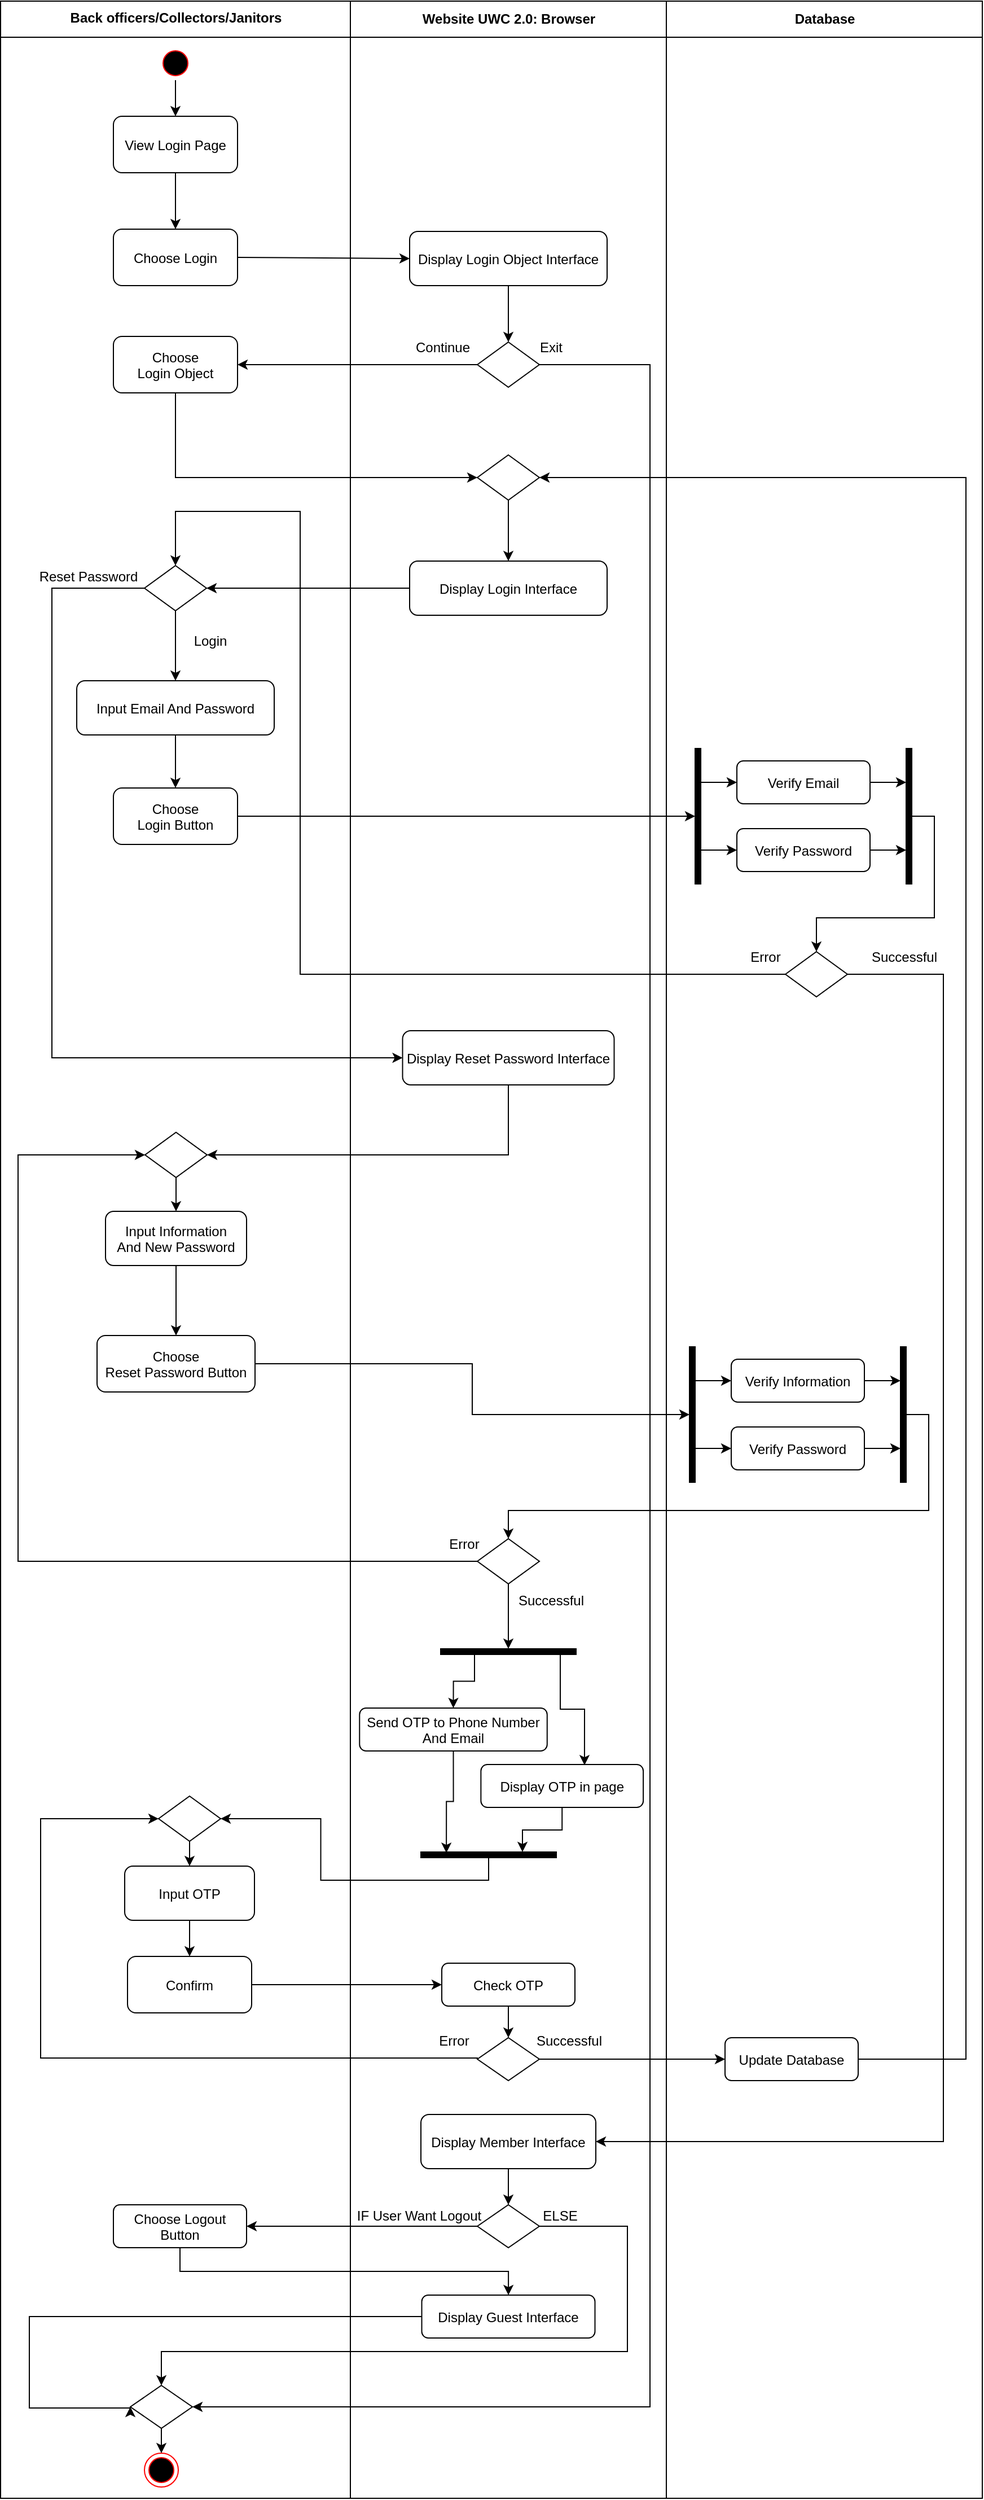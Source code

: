 <mxfile version="20.3.0" type="device"><diagram id="OwWjQ8NdYwQzY_r15ceM" name="Page-1"><mxGraphModel dx="1021" dy="640" grid="1" gridSize="10" guides="1" tooltips="1" connect="1" arrows="1" fold="1" page="1" pageScale="1" pageWidth="1100" pageHeight="850" math="0" shadow="0"><root><mxCell id="Da3J-CUctV1kxa1rMzOc-0"/><mxCell id="Da3J-CUctV1kxa1rMzOc-1" parent="Da3J-CUctV1kxa1rMzOc-0"/><mxCell id="vp-EEvmNIs-wafWbe9ku-0" value="Back officers/Collectors/Janitors&#10;" style="swimlane;whiteSpace=wrap;align=center;startSize=32;labelPosition=center;verticalLabelPosition=middle;verticalAlign=middle;spacingTop=11;" parent="Da3J-CUctV1kxa1rMzOc-1" vertex="1"><mxGeometry x="134.5" y="128" width="310" height="2212" as="geometry"><mxRectangle x="134.5" y="128" width="110" height="23" as="alternateBounds"/></mxGeometry></mxCell><mxCell id="vp-EEvmNIs-wafWbe9ku-1" style="edgeStyle=orthogonalEdgeStyle;rounded=0;orthogonalLoop=1;jettySize=auto;html=1;exitX=0.5;exitY=1;exitDx=0;exitDy=0;entryX=0.5;entryY=0;entryDx=0;entryDy=0;" parent="vp-EEvmNIs-wafWbe9ku-0" source="vp-EEvmNIs-wafWbe9ku-2" target="nPgnGBmAD1PcrcPe1lK6-0" edge="1"><mxGeometry relative="1" as="geometry"><mxPoint x="155" y="110" as="targetPoint"/></mxGeometry></mxCell><mxCell id="vp-EEvmNIs-wafWbe9ku-2" value="" style="ellipse;shape=startState;fillColor=#000000;strokeColor=#ff0000;" parent="vp-EEvmNIs-wafWbe9ku-0" vertex="1"><mxGeometry x="140" y="40" width="30" height="30" as="geometry"/></mxCell><mxCell id="Fx2nKkQ1YGqPQZeudNlw-0" value="Choose&#10;Login Object" style="rounded=1;" parent="vp-EEvmNIs-wafWbe9ku-0" vertex="1"><mxGeometry x="100" y="297" width="110" height="50" as="geometry"/></mxCell><mxCell id="ne0-P8Qv0aKA8rq9LikF-1" value="Choose Login" style="fontStyle=0;rounded=1;strokeColor=#000000;fillColor=#FFFFFF;" parent="vp-EEvmNIs-wafWbe9ku-0" vertex="1"><mxGeometry x="100" y="202" width="110" height="50" as="geometry"/></mxCell><mxCell id="nPgnGBmAD1PcrcPe1lK6-0" value="View Login Page" style="fontStyle=0;rounded=1;" parent="vp-EEvmNIs-wafWbe9ku-0" vertex="1"><mxGeometry x="100" y="102" width="110" height="50" as="geometry"/></mxCell><mxCell id="ne0-P8Qv0aKA8rq9LikF-0" style="edgeStyle=orthogonalEdgeStyle;rounded=0;orthogonalLoop=1;jettySize=auto;html=1;exitX=0.5;exitY=1;exitDx=0;exitDy=0;" parent="vp-EEvmNIs-wafWbe9ku-0" source="nPgnGBmAD1PcrcPe1lK6-0" target="ne0-P8Qv0aKA8rq9LikF-1" edge="1"><mxGeometry relative="1" as="geometry"><mxPoint x="175.5" y="202" as="sourcePoint"/></mxGeometry></mxCell><mxCell id="564dAGp6MEbCl9PZT-Ir-1" value="" style="rhombus;" parent="vp-EEvmNIs-wafWbe9ku-0" vertex="1"><mxGeometry x="127.5" y="500" width="55" height="40" as="geometry"/></mxCell><mxCell id="fVYy2_5xGz0C82NaTqit-6" style="edgeStyle=orthogonalEdgeStyle;rounded=0;orthogonalLoop=1;jettySize=auto;html=1;exitX=0.5;exitY=1;exitDx=0;exitDy=0;entryX=0.5;entryY=0;entryDx=0;entryDy=0;startArrow=none;startFill=0;endArrow=classic;endFill=1;" edge="1" parent="vp-EEvmNIs-wafWbe9ku-0" source="Gi4mvL_4VPgJGFDwrd4Q-1" target="Gi4mvL_4VPgJGFDwrd4Q-3"><mxGeometry relative="1" as="geometry"/></mxCell><mxCell id="Gi4mvL_4VPgJGFDwrd4Q-1" value="Input Information &#10;And New Password" style="rounded=1;" parent="vp-EEvmNIs-wafWbe9ku-0" vertex="1"><mxGeometry x="93" y="1072" width="125" height="48" as="geometry"/></mxCell><mxCell id="Gi4mvL_4VPgJGFDwrd4Q-3" value="Choose&#10;Reset Password Button" style="rounded=1;" parent="vp-EEvmNIs-wafWbe9ku-0" vertex="1"><mxGeometry x="85.5" y="1182" width="140" height="50" as="geometry"/></mxCell><mxCell id="R-lXwkDKsb06TFaC_qK_-0" value="" style="rhombus;" parent="vp-EEvmNIs-wafWbe9ku-0" vertex="1"><mxGeometry x="128" y="1002" width="55" height="40" as="geometry"/></mxCell><mxCell id="RW4RildWaTUDAPSItA5O-2" value="" style="endArrow=classic;html=1;exitX=0.5;exitY=1;exitDx=0;exitDy=0;entryX=0.5;entryY=0;entryDx=0;entryDy=0;" parent="vp-EEvmNIs-wafWbe9ku-0" source="R-lXwkDKsb06TFaC_qK_-0" target="Gi4mvL_4VPgJGFDwrd4Q-1" edge="1"><mxGeometry width="50" height="50" relative="1" as="geometry"><mxPoint x="475.5" y="1512" as="sourcePoint"/><mxPoint x="525.5" y="1462" as="targetPoint"/></mxGeometry></mxCell><mxCell id="-E6foOYlB529GhJj1IkS-2" value="Input OTP" style="rounded=1;" parent="vp-EEvmNIs-wafWbe9ku-0" vertex="1"><mxGeometry x="110" y="1652" width="115" height="48" as="geometry"/></mxCell><mxCell id="-E6foOYlB529GhJj1IkS-3" value="" style="rhombus;" parent="vp-EEvmNIs-wafWbe9ku-0" vertex="1"><mxGeometry x="140" y="1590" width="55" height="40" as="geometry"/></mxCell><mxCell id="-E6foOYlB529GhJj1IkS-7" value="" style="endArrow=classic;html=1;exitX=0.5;exitY=1;exitDx=0;exitDy=0;entryX=0.5;entryY=0;entryDx=0;entryDy=0;" parent="vp-EEvmNIs-wafWbe9ku-0" source="-E6foOYlB529GhJj1IkS-3" target="-E6foOYlB529GhJj1IkS-2" edge="1"><mxGeometry width="50" height="50" relative="1" as="geometry"><mxPoint x="475.5" y="1772" as="sourcePoint"/><mxPoint x="525.5" y="1722" as="targetPoint"/></mxGeometry></mxCell><mxCell id="-E6foOYlB529GhJj1IkS-10" value="Confirm" style="rounded=1;" parent="vp-EEvmNIs-wafWbe9ku-0" vertex="1"><mxGeometry x="112.5" y="1732" width="110" height="50" as="geometry"/></mxCell><mxCell id="2u8puJJyryAFoKldKGly-0" value="" style="endArrow=classic;html=1;exitX=0.5;exitY=1;exitDx=0;exitDy=0;entryX=0.5;entryY=0;entryDx=0;entryDy=0;" parent="vp-EEvmNIs-wafWbe9ku-0" source="-E6foOYlB529GhJj1IkS-2" target="-E6foOYlB529GhJj1IkS-10" edge="1"><mxGeometry width="50" height="50" relative="1" as="geometry"><mxPoint x="475.5" y="1902" as="sourcePoint"/><mxPoint x="525.5" y="1852" as="targetPoint"/></mxGeometry></mxCell><mxCell id="1_UeBpcQkM9a0ghvvvfI-1" value="Input Email And Password" style="rounded=1;" parent="vp-EEvmNIs-wafWbe9ku-0" vertex="1"><mxGeometry x="67.5" y="602" width="175" height="48" as="geometry"/></mxCell><mxCell id="1_UeBpcQkM9a0ghvvvfI-4" value="" style="endArrow=classic;html=1;exitX=0.5;exitY=1;exitDx=0;exitDy=0;entryX=0.5;entryY=0;entryDx=0;entryDy=0;" parent="vp-EEvmNIs-wafWbe9ku-0" source="564dAGp6MEbCl9PZT-Ir-1" target="1_UeBpcQkM9a0ghvvvfI-1" edge="1"><mxGeometry width="50" height="50" relative="1" as="geometry"><mxPoint x="475.5" y="842" as="sourcePoint"/><mxPoint x="525.5" y="792" as="targetPoint"/></mxGeometry></mxCell><mxCell id="SJ1PACEL1AxBFSq82JvL-3" value="Reset Password" style="text;html=1;align=center;verticalAlign=middle;resizable=0;points=[];autosize=1;strokeColor=none;fillColor=none;" parent="vp-EEvmNIs-wafWbe9ku-0" vertex="1"><mxGeometry x="27.5" y="500" width="100" height="20" as="geometry"/></mxCell><mxCell id="564dAGp6MEbCl9PZT-Ir-3" value="Login" style="text;html=1;align=center;verticalAlign=middle;resizable=0;points=[];autosize=1;strokeColor=none;fillColor=none;" parent="vp-EEvmNIs-wafWbe9ku-0" vertex="1"><mxGeometry x="160" y="552" width="50" height="30" as="geometry"/></mxCell><mxCell id="ZHxIK9nx_fNbKAKLcFOP-3" value="Choose&#10;Login Button" style="rounded=1;" parent="vp-EEvmNIs-wafWbe9ku-0" vertex="1"><mxGeometry x="100" y="697" width="110" height="50" as="geometry"/></mxCell><mxCell id="1_UeBpcQkM9a0ghvvvfI-6" value="" style="endArrow=classic;html=1;exitX=0.5;exitY=1;exitDx=0;exitDy=0;entryX=0.5;entryY=0;entryDx=0;entryDy=0;" parent="vp-EEvmNIs-wafWbe9ku-0" source="1_UeBpcQkM9a0ghvvvfI-1" target="ZHxIK9nx_fNbKAKLcFOP-3" edge="1"><mxGeometry width="50" height="50" relative="1" as="geometry"><mxPoint x="155" y="772" as="sourcePoint"/><mxPoint x="525.5" y="692" as="targetPoint"/></mxGeometry></mxCell><mxCell id="OpTwiP3s78hB-usCLqjT-0" value="" style="ellipse;shape=endState;fillColor=#000000;strokeColor=#ff0000" parent="vp-EEvmNIs-wafWbe9ku-0" vertex="1"><mxGeometry x="127.5" y="2172" width="30" height="30" as="geometry"/></mxCell><mxCell id="fVYy2_5xGz0C82NaTqit-29" value="Choose Logout&#10;Button" style="rounded=1;" vertex="1" parent="vp-EEvmNIs-wafWbe9ku-0"><mxGeometry x="100" y="1952" width="118" height="38" as="geometry"/></mxCell><mxCell id="fVYy2_5xGz0C82NaTqit-36" style="edgeStyle=orthogonalEdgeStyle;rounded=0;orthogonalLoop=1;jettySize=auto;html=1;exitX=0.5;exitY=1;exitDx=0;exitDy=0;entryX=0.5;entryY=0;entryDx=0;entryDy=0;startArrow=none;startFill=0;endArrow=classic;endFill=1;" edge="1" parent="vp-EEvmNIs-wafWbe9ku-0" source="fVYy2_5xGz0C82NaTqit-33" target="OpTwiP3s78hB-usCLqjT-0"><mxGeometry relative="1" as="geometry"/></mxCell><mxCell id="fVYy2_5xGz0C82NaTqit-33" value="" style="rhombus;" vertex="1" parent="vp-EEvmNIs-wafWbe9ku-0"><mxGeometry x="115" y="2112" width="55" height="38" as="geometry"/></mxCell><mxCell id="-EIgL-65Y2NQUt_jSOh_-0" value="Website UWC 2.0: Browser" style="swimlane;whiteSpace=wrap;startSize=32;" parent="Da3J-CUctV1kxa1rMzOc-1" vertex="1"><mxGeometry x="444.5" y="128" width="280" height="2212" as="geometry"><mxRectangle x="724.5" y="128" width="90" height="30" as="alternateBounds"/></mxGeometry></mxCell><mxCell id="Ds4ck3Pxje6jmYlYio9i-0" value="Display Login Object Interface" style="rounded=1;" parent="-EIgL-65Y2NQUt_jSOh_-0" vertex="1"><mxGeometry x="52.5" y="204" width="175" height="48" as="geometry"/></mxCell><mxCell id="YYk4FUB15qP-LEDzJMlm-0" value="" style="rhombus;" parent="-EIgL-65Y2NQUt_jSOh_-0" vertex="1"><mxGeometry x="112.5" y="302" width="55" height="40" as="geometry"/></mxCell><mxCell id="YYk4FUB15qP-LEDzJMlm-1" value="" style="endArrow=classic;html=1;exitX=0.5;exitY=1;exitDx=0;exitDy=0;entryX=0.5;entryY=0;entryDx=0;entryDy=0;" parent="-EIgL-65Y2NQUt_jSOh_-0" source="Ds4ck3Pxje6jmYlYio9i-0" target="YYk4FUB15qP-LEDzJMlm-0" edge="1"><mxGeometry width="50" height="50" relative="1" as="geometry"><mxPoint x="165.5" y="501" as="sourcePoint"/><mxPoint x="215.5" y="451" as="targetPoint"/></mxGeometry></mxCell><mxCell id="ENSTgbShuKKEcM7c3gNL-0" value="Continue" style="text;html=1;align=center;verticalAlign=middle;resizable=0;points=[];autosize=1;strokeColor=none;fillColor=none;" parent="-EIgL-65Y2NQUt_jSOh_-0" vertex="1"><mxGeometry x="46.25" y="292" width="70" height="30" as="geometry"/></mxCell><mxCell id="13vlN9_GxhsS2gGCQnD5-0" value="Exit" style="text;html=1;align=center;verticalAlign=middle;resizable=0;points=[];autosize=1;strokeColor=none;fillColor=none;" parent="-EIgL-65Y2NQUt_jSOh_-0" vertex="1"><mxGeometry x="157.5" y="292" width="40" height="30" as="geometry"/></mxCell><mxCell id="yzI49bGd0LeSTEMLA3Yx-0" value="Display Login Interface" style="rounded=1;" parent="-EIgL-65Y2NQUt_jSOh_-0" vertex="1"><mxGeometry x="52.5" y="496" width="175" height="48" as="geometry"/></mxCell><mxCell id="fVYy2_5xGz0C82NaTqit-26" style="edgeStyle=orthogonalEdgeStyle;rounded=0;orthogonalLoop=1;jettySize=auto;html=1;exitX=0.5;exitY=1;exitDx=0;exitDy=0;entryX=0.5;entryY=0;entryDx=0;entryDy=0;startArrow=none;startFill=0;endArrow=classic;endFill=1;" edge="1" parent="-EIgL-65Y2NQUt_jSOh_-0" source="SJ1PACEL1AxBFSq82JvL-1" target="fVYy2_5xGz0C82NaTqit-25"><mxGeometry relative="1" as="geometry"/></mxCell><mxCell id="SJ1PACEL1AxBFSq82JvL-1" value="Display Member Interface" style="fontStyle=0;rounded=1;" parent="-EIgL-65Y2NQUt_jSOh_-0" vertex="1"><mxGeometry x="62.5" y="1872" width="155" height="48" as="geometry"/></mxCell><mxCell id="Gi4mvL_4VPgJGFDwrd4Q-0" value="Display Reset Password Interface" style="rounded=1;" parent="-EIgL-65Y2NQUt_jSOh_-0" vertex="1"><mxGeometry x="46.25" y="912" width="187.5" height="48" as="geometry"/></mxCell><mxCell id="9IIXZLsQGRabwD0eMXAu-0" value="" style="rhombus;" parent="-EIgL-65Y2NQUt_jSOh_-0" vertex="1"><mxGeometry x="112.5" y="1362" width="55" height="40" as="geometry"/></mxCell><mxCell id="R-lXwkDKsb06TFaC_qK_-1" value="Error" style="text;html=1;align=center;verticalAlign=middle;resizable=0;points=[];autosize=1;strokeColor=none;fillColor=none;" parent="-EIgL-65Y2NQUt_jSOh_-0" vertex="1"><mxGeometry x="75" y="1352" width="50" height="30" as="geometry"/></mxCell><mxCell id="RW4RildWaTUDAPSItA5O-1" value="Successful" style="text;html=1;align=center;verticalAlign=middle;resizable=0;points=[];autosize=1;strokeColor=none;fillColor=none;" parent="-EIgL-65Y2NQUt_jSOh_-0" vertex="1"><mxGeometry x="137.5" y="1402" width="80" height="30" as="geometry"/></mxCell><mxCell id="O6GeX1PMJ61_DUQ67R_C-0" value="" style="rhombus;" parent="-EIgL-65Y2NQUt_jSOh_-0" vertex="1"><mxGeometry x="112.5" y="402" width="55" height="40" as="geometry"/></mxCell><mxCell id="2HAmQfewuQ7OufTr8Axb-1" value="" style="endArrow=classic;html=1;exitX=0.5;exitY=1;exitDx=0;exitDy=0;entryX=0.5;entryY=0;entryDx=0;entryDy=0;" parent="-EIgL-65Y2NQUt_jSOh_-0" source="O6GeX1PMJ61_DUQ67R_C-0" target="yzI49bGd0LeSTEMLA3Yx-0" edge="1"><mxGeometry width="50" height="50" relative="1" as="geometry"><mxPoint x="165.5" y="672" as="sourcePoint"/><mxPoint x="215.5" y="622" as="targetPoint"/></mxGeometry></mxCell><mxCell id="fVYy2_5xGz0C82NaTqit-77" style="edgeStyle=orthogonalEdgeStyle;rounded=0;orthogonalLoop=1;jettySize=auto;html=1;exitX=0.5;exitY=1;exitDx=0;exitDy=0;entryX=0.853;entryY=0.188;entryDx=0;entryDy=0;entryPerimeter=0;startArrow=none;startFill=0;endArrow=classic;endFill=1;" edge="1" parent="-EIgL-65Y2NQUt_jSOh_-0" source="OGUfzBaLojynL2Yba1uC-0" target="fVYy2_5xGz0C82NaTqit-72"><mxGeometry relative="1" as="geometry"/></mxCell><mxCell id="OGUfzBaLojynL2Yba1uC-0" value="Send OTP to Phone Number &#10;And Email" style="rounded=1;" parent="-EIgL-65Y2NQUt_jSOh_-0" vertex="1"><mxGeometry x="8.13" y="1512" width="166.25" height="38" as="geometry"/></mxCell><mxCell id="fVYy2_5xGz0C82NaTqit-75" style="edgeStyle=orthogonalEdgeStyle;rounded=0;orthogonalLoop=1;jettySize=auto;html=1;exitX=0.5;exitY=1;exitDx=0;exitDy=0;entryX=1;entryY=0.75;entryDx=0;entryDy=0;startArrow=none;startFill=0;endArrow=classic;endFill=1;" edge="1" parent="-EIgL-65Y2NQUt_jSOh_-0" source="OGUfzBaLojynL2Yba1uC-1" target="fVYy2_5xGz0C82NaTqit-72"><mxGeometry relative="1" as="geometry"/></mxCell><mxCell id="OGUfzBaLojynL2Yba1uC-1" value="Display OTP in page" style="rounded=1;" parent="-EIgL-65Y2NQUt_jSOh_-0" vertex="1"><mxGeometry x="115.68" y="1562" width="143.87" height="38" as="geometry"/></mxCell><mxCell id="2u8puJJyryAFoKldKGly-1" value="Check OTP" style="rounded=1;" parent="-EIgL-65Y2NQUt_jSOh_-0" vertex="1"><mxGeometry x="81" y="1738" width="118" height="38" as="geometry"/></mxCell><mxCell id="2u8puJJyryAFoKldKGly-3" value="" style="rhombus;" parent="-EIgL-65Y2NQUt_jSOh_-0" vertex="1"><mxGeometry x="112.5" y="1804" width="55" height="38" as="geometry"/></mxCell><mxCell id="2u8puJJyryAFoKldKGly-4" value="" style="endArrow=classic;html=1;exitX=0.5;exitY=1;exitDx=0;exitDy=0;entryX=0.5;entryY=0;entryDx=0;entryDy=0;" parent="-EIgL-65Y2NQUt_jSOh_-0" source="2u8puJJyryAFoKldKGly-1" target="2u8puJJyryAFoKldKGly-3" edge="1"><mxGeometry width="50" height="50" relative="1" as="geometry"><mxPoint x="165.5" y="2102" as="sourcePoint"/><mxPoint x="215.5" y="2052" as="targetPoint"/></mxGeometry></mxCell><mxCell id="2u8puJJyryAFoKldKGly-6" value="Error" style="text;html=1;align=center;verticalAlign=middle;resizable=0;points=[];autosize=1;strokeColor=none;fillColor=none;" parent="-EIgL-65Y2NQUt_jSOh_-0" vertex="1"><mxGeometry x="66.25" y="1792" width="50" height="30" as="geometry"/></mxCell><mxCell id="2u8puJJyryAFoKldKGly-8" value="Successful" style="text;html=1;align=center;verticalAlign=middle;resizable=0;points=[];autosize=1;strokeColor=none;fillColor=none;" parent="-EIgL-65Y2NQUt_jSOh_-0" vertex="1"><mxGeometry x="153.75" y="1792" width="80" height="30" as="geometry"/></mxCell><mxCell id="fVYy2_5xGz0C82NaTqit-73" style="edgeStyle=orthogonalEdgeStyle;rounded=0;orthogonalLoop=1;jettySize=auto;html=1;exitX=0;exitY=0.25;exitDx=0;exitDy=0;entryX=0.5;entryY=0;entryDx=0;entryDy=0;startArrow=none;startFill=0;endArrow=classic;endFill=1;" edge="1" parent="-EIgL-65Y2NQUt_jSOh_-0" source="OGUfzBaLojynL2Yba1uC-2" target="OGUfzBaLojynL2Yba1uC-0"><mxGeometry relative="1" as="geometry"/></mxCell><mxCell id="fVYy2_5xGz0C82NaTqit-74" style="edgeStyle=orthogonalEdgeStyle;rounded=0;orthogonalLoop=1;jettySize=auto;html=1;exitX=0;exitY=0.75;exitDx=0;exitDy=0;entryX=0.638;entryY=0.015;entryDx=0;entryDy=0;entryPerimeter=0;startArrow=none;startFill=0;endArrow=classic;endFill=1;" edge="1" parent="-EIgL-65Y2NQUt_jSOh_-0" source="OGUfzBaLojynL2Yba1uC-2" target="OGUfzBaLojynL2Yba1uC-1"><mxGeometry relative="1" as="geometry"><Array as="points"><mxPoint x="186" y="1464"/><mxPoint x="186" y="1513"/><mxPoint x="208" y="1513"/></Array></mxGeometry></mxCell><mxCell id="OGUfzBaLojynL2Yba1uC-2" value="" style="whiteSpace=wrap;strokeColor=#000000;fillColor=#000000;rotation=-90;" parent="-EIgL-65Y2NQUt_jSOh_-0" vertex="1"><mxGeometry x="137.5" y="1402" width="5" height="120" as="geometry"/></mxCell><mxCell id="RW4RildWaTUDAPSItA5O-0" value="" style="endArrow=classic;html=1;exitX=0.5;exitY=1;exitDx=0;exitDy=0;entryX=1;entryY=0.5;entryDx=0;entryDy=0;" parent="-EIgL-65Y2NQUt_jSOh_-0" source="9IIXZLsQGRabwD0eMXAu-0" target="OGUfzBaLojynL2Yba1uC-2" edge="1"><mxGeometry width="50" height="50" relative="1" as="geometry"><mxPoint x="165.5" y="1512" as="sourcePoint"/><mxPoint x="215.5" y="1462" as="targetPoint"/></mxGeometry></mxCell><mxCell id="fVYy2_5xGz0C82NaTqit-25" value="" style="rhombus;" vertex="1" parent="-EIgL-65Y2NQUt_jSOh_-0"><mxGeometry x="112.5" y="1952" width="55" height="38" as="geometry"/></mxCell><mxCell id="fVYy2_5xGz0C82NaTqit-30" value="Display Guest Interface" style="rounded=1;" vertex="1" parent="-EIgL-65Y2NQUt_jSOh_-0"><mxGeometry x="63.25" y="2032" width="153.5" height="38" as="geometry"/></mxCell><mxCell id="fVYy2_5xGz0C82NaTqit-32" value="IF User Want Logout" style="text;html=1;align=center;verticalAlign=middle;resizable=0;points=[];autosize=1;strokeColor=none;fillColor=none;" vertex="1" parent="-EIgL-65Y2NQUt_jSOh_-0"><mxGeometry x="-5" y="1947" width="130" height="30" as="geometry"/></mxCell><mxCell id="fVYy2_5xGz0C82NaTqit-72" value="" style="whiteSpace=wrap;strokeColor=#000000;fillColor=#000000;rotation=-90;" vertex="1" parent="-EIgL-65Y2NQUt_jSOh_-0"><mxGeometry x="120.0" y="1582" width="5" height="120" as="geometry"/></mxCell><mxCell id="AtRC0_RXRdv_1toI5Y9E-0" value="Database" style="swimlane;whiteSpace=wrap;startSize=32;" parent="Da3J-CUctV1kxa1rMzOc-1" vertex="1"><mxGeometry x="724.5" y="128" width="280" height="2212" as="geometry"><mxRectangle x="724.5" y="128" width="90" height="30" as="alternateBounds"/></mxGeometry></mxCell><mxCell id="KicMxk8w_fUXo-k9Y9On-0" value="Update Database" style="rounded=1;" parent="AtRC0_RXRdv_1toI5Y9E-0" vertex="1"><mxGeometry x="52" y="1804" width="118" height="38" as="geometry"/></mxCell><mxCell id="ZHxIK9nx_fNbKAKLcFOP-8" value="Verify Password" style="rounded=1;" parent="AtRC0_RXRdv_1toI5Y9E-0" vertex="1"><mxGeometry x="62.5" y="733" width="118" height="38" as="geometry"/></mxCell><mxCell id="ZHxIK9nx_fNbKAKLcFOP-9" value="Verify Email" style="rounded=1;" parent="AtRC0_RXRdv_1toI5Y9E-0" vertex="1"><mxGeometry x="62.5" y="673" width="118" height="38" as="geometry"/></mxCell><mxCell id="ZHxIK9nx_fNbKAKLcFOP-10" value="" style="endArrow=classic;html=1;exitX=1;exitY=0.5;exitDx=0;exitDy=0;entryX=0;entryY=0.75;entryDx=0;entryDy=0;" parent="AtRC0_RXRdv_1toI5Y9E-0" source="ZHxIK9nx_fNbKAKLcFOP-8" target="ZHxIK9nx_fNbKAKLcFOP-12" edge="1"><mxGeometry width="50" height="50" relative="1" as="geometry"><mxPoint x="-269" y="419" as="sourcePoint"/><mxPoint x="-219" y="369" as="targetPoint"/></mxGeometry></mxCell><mxCell id="ZHxIK9nx_fNbKAKLcFOP-11" value="" style="endArrow=classic;html=1;exitX=1;exitY=0.5;exitDx=0;exitDy=0;entryX=0;entryY=0.25;entryDx=0;entryDy=0;" parent="AtRC0_RXRdv_1toI5Y9E-0" source="ZHxIK9nx_fNbKAKLcFOP-9" target="ZHxIK9nx_fNbKAKLcFOP-12" edge="1"><mxGeometry width="50" height="50" relative="1" as="geometry"><mxPoint x="-269" y="419" as="sourcePoint"/><mxPoint x="-219" y="369" as="targetPoint"/></mxGeometry></mxCell><mxCell id="fVYy2_5xGz0C82NaTqit-16" style="edgeStyle=orthogonalEdgeStyle;rounded=0;orthogonalLoop=1;jettySize=auto;html=1;exitX=1;exitY=0.5;exitDx=0;exitDy=0;entryX=0.5;entryY=0;entryDx=0;entryDy=0;startArrow=none;startFill=0;endArrow=classic;endFill=1;" edge="1" parent="AtRC0_RXRdv_1toI5Y9E-0" source="ZHxIK9nx_fNbKAKLcFOP-12" target="qlmSScueWQccDcWSmwU5-0"><mxGeometry relative="1" as="geometry"/></mxCell><mxCell id="ZHxIK9nx_fNbKAKLcFOP-12" value="" style="whiteSpace=wrap;strokeColor=#000000;fillColor=#000000;" parent="AtRC0_RXRdv_1toI5Y9E-0" vertex="1"><mxGeometry x="212.5" y="662" width="5" height="120" as="geometry"/></mxCell><mxCell id="fVYy2_5xGz0C82NaTqit-2" style="edgeStyle=orthogonalEdgeStyle;rounded=0;orthogonalLoop=1;jettySize=auto;html=1;exitX=1;exitY=0.25;exitDx=0;exitDy=0;entryX=0;entryY=0.5;entryDx=0;entryDy=0;startArrow=none;startFill=0;endArrow=classic;endFill=1;" edge="1" parent="AtRC0_RXRdv_1toI5Y9E-0" source="ZHxIK9nx_fNbKAKLcFOP-4" target="ZHxIK9nx_fNbKAKLcFOP-9"><mxGeometry relative="1" as="geometry"/></mxCell><mxCell id="fVYy2_5xGz0C82NaTqit-3" style="edgeStyle=orthogonalEdgeStyle;rounded=0;orthogonalLoop=1;jettySize=auto;html=1;exitX=1;exitY=0.75;exitDx=0;exitDy=0;entryX=0;entryY=0.5;entryDx=0;entryDy=0;startArrow=none;startFill=0;endArrow=classic;endFill=1;" edge="1" parent="AtRC0_RXRdv_1toI5Y9E-0" source="ZHxIK9nx_fNbKAKLcFOP-4" target="ZHxIK9nx_fNbKAKLcFOP-8"><mxGeometry relative="1" as="geometry"/></mxCell><mxCell id="ZHxIK9nx_fNbKAKLcFOP-4" value="" style="whiteSpace=wrap;strokeColor=#000000;fillColor=#000000;" parent="AtRC0_RXRdv_1toI5Y9E-0" vertex="1"><mxGeometry x="25.5" y="662" width="5" height="120" as="geometry"/></mxCell><mxCell id="RvgLtOm8ImlBKBY7yP5I-2" value="" style="whiteSpace=wrap;strokeColor=#000000;fillColor=#000000;" parent="AtRC0_RXRdv_1toI5Y9E-0" vertex="1"><mxGeometry x="20.5" y="1192" width="5" height="120" as="geometry"/></mxCell><mxCell id="RvgLtOm8ImlBKBY7yP5I-3" value="" style="endArrow=classic;html=1;exitX=0;exitY=0.25;exitDx=0;exitDy=0;entryX=0;entryY=0.5;entryDx=0;entryDy=0;" parent="AtRC0_RXRdv_1toI5Y9E-0" target="RvgLtOm8ImlBKBY7yP5I-6" edge="1"><mxGeometry width="50" height="50" relative="1" as="geometry"><mxPoint x="20.5" y="1222" as="sourcePoint"/><mxPoint x="-668.5" y="771" as="targetPoint"/></mxGeometry></mxCell><mxCell id="RvgLtOm8ImlBKBY7yP5I-4" value="" style="endArrow=classic;html=1;exitX=0;exitY=0.75;exitDx=0;exitDy=0;entryX=0;entryY=0.5;entryDx=0;entryDy=0;" parent="AtRC0_RXRdv_1toI5Y9E-0" target="RvgLtOm8ImlBKBY7yP5I-5" edge="1"><mxGeometry width="50" height="50" relative="1" as="geometry"><mxPoint x="20.5" y="1282" as="sourcePoint"/><mxPoint x="-1108" y="697" as="targetPoint"/></mxGeometry></mxCell><mxCell id="RvgLtOm8ImlBKBY7yP5I-5" value="Verify Password" style="rounded=1;" parent="AtRC0_RXRdv_1toI5Y9E-0" vertex="1"><mxGeometry x="57.5" y="1263" width="118" height="38" as="geometry"/></mxCell><mxCell id="RvgLtOm8ImlBKBY7yP5I-6" value="Verify Information" style="rounded=1;" parent="AtRC0_RXRdv_1toI5Y9E-0" vertex="1"><mxGeometry x="57.5" y="1203" width="118" height="38" as="geometry"/></mxCell><mxCell id="RvgLtOm8ImlBKBY7yP5I-7" value="" style="endArrow=classic;html=1;exitX=1;exitY=0.5;exitDx=0;exitDy=0;entryX=0;entryY=0.75;entryDx=0;entryDy=0;" parent="AtRC0_RXRdv_1toI5Y9E-0" source="RvgLtOm8ImlBKBY7yP5I-5" target="RvgLtOm8ImlBKBY7yP5I-9" edge="1"><mxGeometry width="50" height="50" relative="1" as="geometry"><mxPoint x="-718.5" y="821" as="sourcePoint"/><mxPoint x="-668.5" y="771" as="targetPoint"/></mxGeometry></mxCell><mxCell id="RvgLtOm8ImlBKBY7yP5I-8" value="" style="endArrow=classic;html=1;exitX=1;exitY=0.5;exitDx=0;exitDy=0;entryX=0;entryY=0.25;entryDx=0;entryDy=0;" parent="AtRC0_RXRdv_1toI5Y9E-0" source="RvgLtOm8ImlBKBY7yP5I-6" target="RvgLtOm8ImlBKBY7yP5I-9" edge="1"><mxGeometry width="50" height="50" relative="1" as="geometry"><mxPoint x="-718.5" y="821" as="sourcePoint"/><mxPoint x="-668.5" y="771" as="targetPoint"/></mxGeometry></mxCell><mxCell id="RvgLtOm8ImlBKBY7yP5I-9" value="" style="whiteSpace=wrap;strokeColor=#000000;fillColor=#000000;" parent="AtRC0_RXRdv_1toI5Y9E-0" vertex="1"><mxGeometry x="207.5" y="1192" width="5" height="120" as="geometry"/></mxCell><mxCell id="qlmSScueWQccDcWSmwU5-0" value="" style="rhombus;" parent="AtRC0_RXRdv_1toI5Y9E-0" vertex="1"><mxGeometry x="105.5" y="842" width="55" height="40" as="geometry"/></mxCell><mxCell id="aJc9ubuyvtgVX04Oheae-0" value="Error" style="text;html=1;align=center;verticalAlign=middle;resizable=0;points=[];autosize=1;strokeColor=none;fillColor=none;" parent="AtRC0_RXRdv_1toI5Y9E-0" vertex="1"><mxGeometry x="62.5" y="832" width="50" height="30" as="geometry"/></mxCell><mxCell id="YoY0wmRoP7XzCDBanpWU-0" value="Successful" style="text;html=1;align=center;verticalAlign=middle;resizable=0;points=[];autosize=1;strokeColor=none;fillColor=none;" parent="AtRC0_RXRdv_1toI5Y9E-0" vertex="1"><mxGeometry x="170" y="832" width="80" height="30" as="geometry"/></mxCell><mxCell id="Fx2nKkQ1YGqPQZeudNlw-1" value="" style="endArrow=classic;html=1;entryX=1;entryY=0.5;entryDx=0;entryDy=0;exitX=0;exitY=0.5;exitDx=0;exitDy=0;" parent="Da3J-CUctV1kxa1rMzOc-1" source="YYk4FUB15qP-LEDzJMlm-0" target="Fx2nKkQ1YGqPQZeudNlw-0" edge="1"><mxGeometry width="50" height="50" relative="1" as="geometry"><mxPoint x="610" y="629" as="sourcePoint"/><mxPoint x="660" y="579" as="targetPoint"/></mxGeometry></mxCell><mxCell id="Hxzjx9cIY2N7GuU3z0-U-0" value="" style="endArrow=classic;html=1;exitX=1;exitY=0.5;exitDx=0;exitDy=0;entryX=0;entryY=0.5;entryDx=0;entryDy=0;" parent="Da3J-CUctV1kxa1rMzOc-1" source="ne0-P8Qv0aKA8rq9LikF-1" target="Ds4ck3Pxje6jmYlYio9i-0" edge="1"><mxGeometry width="50" height="50" relative="1" as="geometry"><mxPoint x="610" y="550" as="sourcePoint"/><mxPoint x="660" y="500" as="targetPoint"/></mxGeometry></mxCell><mxCell id="IQNaKtgmH3TwUX0HU8hG-1" style="edgeStyle=orthogonalEdgeStyle;rounded=0;orthogonalLoop=1;jettySize=auto;html=1;exitX=0.5;exitY=1;exitDx=0;exitDy=0;entryX=0;entryY=0.5;entryDx=0;entryDy=0;" parent="Da3J-CUctV1kxa1rMzOc-1" source="Fx2nKkQ1YGqPQZeudNlw-0" target="O6GeX1PMJ61_DUQ67R_C-0" edge="1"><mxGeometry relative="1" as="geometry"><Array as="points"><mxPoint x="289" y="550"/></Array><mxPoint x="327" y="790" as="sourcePoint"/><mxPoint x="420" y="634" as="targetPoint"/></mxGeometry></mxCell><mxCell id="sNmvfuw1oAkcdlCc-wWz-0" style="edgeStyle=orthogonalEdgeStyle;rounded=0;orthogonalLoop=1;jettySize=auto;html=1;exitX=0;exitY=0.5;exitDx=0;exitDy=0;entryX=0;entryY=0.5;entryDx=0;entryDy=0;" parent="Da3J-CUctV1kxa1rMzOc-1" source="9IIXZLsQGRabwD0eMXAu-0" target="R-lXwkDKsb06TFaC_qK_-0" edge="1"><mxGeometry relative="1" as="geometry"><Array as="points"><mxPoint x="150" y="1510"/><mxPoint x="150" y="1150"/></Array><mxPoint x="550" y="1830" as="sourcePoint"/><mxPoint x="255" y="1460" as="targetPoint"/></mxGeometry></mxCell><mxCell id="2HAmQfewuQ7OufTr8Axb-0" style="edgeStyle=orthogonalEdgeStyle;rounded=0;orthogonalLoop=1;jettySize=auto;html=1;exitX=1;exitY=0.5;exitDx=0;exitDy=0;entryX=1;entryY=0.5;entryDx=0;entryDy=0;" parent="Da3J-CUctV1kxa1rMzOc-1" source="KicMxk8w_fUXo-k9Y9On-0" target="O6GeX1PMJ61_DUQ67R_C-0" edge="1"><mxGeometry relative="1" as="geometry"><Array as="points"><mxPoint x="990" y="1951"/><mxPoint x="990" y="550"/></Array><mxPoint x="950" y="2175" as="sourcePoint"/><mxPoint x="970" y="1310" as="targetPoint"/></mxGeometry></mxCell><mxCell id="2u8puJJyryAFoKldKGly-2" value="" style="endArrow=classic;html=1;exitX=1;exitY=0.5;exitDx=0;exitDy=0;entryX=0;entryY=0.5;entryDx=0;entryDy=0;" parent="Da3J-CUctV1kxa1rMzOc-1" source="-E6foOYlB529GhJj1IkS-10" target="2u8puJJyryAFoKldKGly-1" edge="1"><mxGeometry width="50" height="50" relative="1" as="geometry"><mxPoint x="610" y="2030" as="sourcePoint"/><mxPoint x="660" y="1980" as="targetPoint"/></mxGeometry></mxCell><mxCell id="2u8puJJyryAFoKldKGly-7" value="" style="endArrow=classic;html=1;exitX=1;exitY=0.5;exitDx=0;exitDy=0;entryX=0;entryY=0.5;entryDx=0;entryDy=0;" parent="Da3J-CUctV1kxa1rMzOc-1" source="2u8puJJyryAFoKldKGly-3" target="KicMxk8w_fUXo-k9Y9On-0" edge="1"><mxGeometry width="50" height="50" relative="1" as="geometry"><mxPoint x="610" y="2170" as="sourcePoint"/><mxPoint x="660" y="2120" as="targetPoint"/></mxGeometry></mxCell><mxCell id="1_UeBpcQkM9a0ghvvvfI-3" value="" style="endArrow=classic;html=1;exitX=0;exitY=0.5;exitDx=0;exitDy=0;entryX=1;entryY=0.5;entryDx=0;entryDy=0;" parent="Da3J-CUctV1kxa1rMzOc-1" source="yzI49bGd0LeSTEMLA3Yx-0" target="564dAGp6MEbCl9PZT-Ir-1" edge="1"><mxGeometry width="50" height="50" relative="1" as="geometry"><mxPoint x="610" y="970" as="sourcePoint"/><mxPoint x="660" y="920" as="targetPoint"/></mxGeometry></mxCell><mxCell id="fVYy2_5xGz0C82NaTqit-4" style="edgeStyle=orthogonalEdgeStyle;rounded=0;orthogonalLoop=1;jettySize=auto;html=1;exitX=0;exitY=0.5;exitDx=0;exitDy=0;entryX=0.5;entryY=0;entryDx=0;entryDy=0;startArrow=none;startFill=0;endArrow=classic;endFill=1;" edge="1" parent="Da3J-CUctV1kxa1rMzOc-1" source="qlmSScueWQccDcWSmwU5-0" target="564dAGp6MEbCl9PZT-Ir-1"><mxGeometry relative="1" as="geometry"><Array as="points"><mxPoint x="400" y="990"/><mxPoint x="400" y="580"/><mxPoint x="289" y="580"/></Array></mxGeometry></mxCell><mxCell id="fVYy2_5xGz0C82NaTqit-8" style="edgeStyle=orthogonalEdgeStyle;rounded=0;orthogonalLoop=1;jettySize=auto;html=1;exitX=1;exitY=0.5;exitDx=0;exitDy=0;entryX=0;entryY=0.5;entryDx=0;entryDy=0;startArrow=none;startFill=0;endArrow=classic;endFill=1;" edge="1" parent="Da3J-CUctV1kxa1rMzOc-1" source="Gi4mvL_4VPgJGFDwrd4Q-3" target="RvgLtOm8ImlBKBY7yP5I-2"><mxGeometry relative="1" as="geometry"/></mxCell><mxCell id="fVYy2_5xGz0C82NaTqit-9" style="edgeStyle=orthogonalEdgeStyle;rounded=0;orthogonalLoop=1;jettySize=auto;html=1;exitX=1;exitY=0.5;exitDx=0;exitDy=0;entryX=0.5;entryY=0;entryDx=0;entryDy=0;startArrow=none;startFill=0;endArrow=classic;endFill=1;" edge="1" parent="Da3J-CUctV1kxa1rMzOc-1" source="RvgLtOm8ImlBKBY7yP5I-9" target="9IIXZLsQGRabwD0eMXAu-0"><mxGeometry relative="1" as="geometry"/></mxCell><mxCell id="fVYy2_5xGz0C82NaTqit-15" style="edgeStyle=orthogonalEdgeStyle;rounded=0;orthogonalLoop=1;jettySize=auto;html=1;exitX=1;exitY=0.5;exitDx=0;exitDy=0;entryX=0;entryY=0.5;entryDx=0;entryDy=0;startArrow=none;startFill=0;endArrow=classic;endFill=1;" edge="1" parent="Da3J-CUctV1kxa1rMzOc-1" source="ZHxIK9nx_fNbKAKLcFOP-3" target="ZHxIK9nx_fNbKAKLcFOP-4"><mxGeometry relative="1" as="geometry"/></mxCell><mxCell id="fVYy2_5xGz0C82NaTqit-17" style="edgeStyle=orthogonalEdgeStyle;rounded=0;orthogonalLoop=1;jettySize=auto;html=1;exitX=1;exitY=0.5;exitDx=0;exitDy=0;entryX=1;entryY=0.5;entryDx=0;entryDy=0;startArrow=none;startFill=0;endArrow=classic;endFill=1;" edge="1" parent="Da3J-CUctV1kxa1rMzOc-1" source="qlmSScueWQccDcWSmwU5-0" target="SJ1PACEL1AxBFSq82JvL-1"><mxGeometry relative="1" as="geometry"><Array as="points"><mxPoint x="970" y="990"/><mxPoint x="970" y="2024"/></Array></mxGeometry></mxCell><mxCell id="fVYy2_5xGz0C82NaTqit-19" style="edgeStyle=orthogonalEdgeStyle;rounded=0;orthogonalLoop=1;jettySize=auto;html=1;exitX=0;exitY=0.5;exitDx=0;exitDy=0;entryX=0;entryY=0.5;entryDx=0;entryDy=0;startArrow=none;startFill=0;endArrow=classic;endFill=1;" edge="1" parent="Da3J-CUctV1kxa1rMzOc-1" source="564dAGp6MEbCl9PZT-Ir-1" target="Gi4mvL_4VPgJGFDwrd4Q-0"><mxGeometry relative="1" as="geometry"><Array as="points"><mxPoint x="180" y="648"/><mxPoint x="180" y="1064"/></Array></mxGeometry></mxCell><mxCell id="fVYy2_5xGz0C82NaTqit-24" style="edgeStyle=orthogonalEdgeStyle;rounded=0;orthogonalLoop=1;jettySize=auto;html=1;exitX=0;exitY=0.5;exitDx=0;exitDy=0;entryX=0;entryY=0.5;entryDx=0;entryDy=0;startArrow=none;startFill=0;endArrow=classic;endFill=1;" edge="1" parent="Da3J-CUctV1kxa1rMzOc-1" source="2u8puJJyryAFoKldKGly-3" target="-E6foOYlB529GhJj1IkS-3"><mxGeometry relative="1" as="geometry"><Array as="points"><mxPoint x="170" y="1950"/><mxPoint x="170" y="1738"/></Array></mxGeometry></mxCell><mxCell id="fVYy2_5xGz0C82NaTqit-28" style="edgeStyle=orthogonalEdgeStyle;rounded=0;orthogonalLoop=1;jettySize=auto;html=1;exitX=0;exitY=0.5;exitDx=0;exitDy=0;startArrow=none;startFill=0;endArrow=classic;endFill=1;entryX=1;entryY=0.5;entryDx=0;entryDy=0;" edge="1" parent="Da3J-CUctV1kxa1rMzOc-1" source="fVYy2_5xGz0C82NaTqit-25" target="fVYy2_5xGz0C82NaTqit-29"><mxGeometry relative="1" as="geometry"><mxPoint x="368.0" y="2125" as="targetPoint"/></mxGeometry></mxCell><mxCell id="fVYy2_5xGz0C82NaTqit-31" style="edgeStyle=orthogonalEdgeStyle;rounded=0;orthogonalLoop=1;jettySize=auto;html=1;exitX=0.5;exitY=1;exitDx=0;exitDy=0;startArrow=none;startFill=0;endArrow=classic;endFill=1;" edge="1" parent="Da3J-CUctV1kxa1rMzOc-1" source="fVYy2_5xGz0C82NaTqit-29" target="fVYy2_5xGz0C82NaTqit-30"><mxGeometry relative="1" as="geometry"/></mxCell><mxCell id="fVYy2_5xGz0C82NaTqit-37" value="ELSE" style="text;html=1;align=center;verticalAlign=middle;resizable=0;points=[];autosize=1;strokeColor=none;fillColor=none;" vertex="1" parent="Da3J-CUctV1kxa1rMzOc-1"><mxGeometry x="605" y="2075" width="50" height="30" as="geometry"/></mxCell><mxCell id="fVYy2_5xGz0C82NaTqit-39" style="edgeStyle=orthogonalEdgeStyle;rounded=0;orthogonalLoop=1;jettySize=auto;html=1;exitX=0;exitY=0.5;exitDx=0;exitDy=0;entryX=0;entryY=0.5;entryDx=0;entryDy=0;startArrow=none;startFill=0;endArrow=classic;endFill=1;" edge="1" parent="Da3J-CUctV1kxa1rMzOc-1" source="fVYy2_5xGz0C82NaTqit-30" target="fVYy2_5xGz0C82NaTqit-33"><mxGeometry relative="1" as="geometry"><Array as="points"><mxPoint x="160" y="2179"/><mxPoint x="160" y="2260"/><mxPoint x="249" y="2260"/></Array></mxGeometry></mxCell><mxCell id="fVYy2_5xGz0C82NaTqit-40" style="edgeStyle=orthogonalEdgeStyle;rounded=0;orthogonalLoop=1;jettySize=auto;html=1;exitX=1;exitY=0.5;exitDx=0;exitDy=0;startArrow=none;startFill=0;endArrow=classic;endFill=1;" edge="1" parent="Da3J-CUctV1kxa1rMzOc-1" source="fVYy2_5xGz0C82NaTqit-25" target="fVYy2_5xGz0C82NaTqit-33"><mxGeometry relative="1" as="geometry"><Array as="points"><mxPoint x="690" y="2099"/><mxPoint x="690" y="2210"/><mxPoint x="277" y="2210"/></Array></mxGeometry></mxCell><mxCell id="fVYy2_5xGz0C82NaTqit-41" style="edgeStyle=orthogonalEdgeStyle;rounded=0;orthogonalLoop=1;jettySize=auto;html=1;exitX=1;exitY=0.5;exitDx=0;exitDy=0;entryX=1;entryY=0.5;entryDx=0;entryDy=0;startArrow=none;startFill=0;endArrow=classic;endFill=1;" edge="1" parent="Da3J-CUctV1kxa1rMzOc-1" source="YYk4FUB15qP-LEDzJMlm-0" target="fVYy2_5xGz0C82NaTqit-33"><mxGeometry relative="1" as="geometry"><Array as="points"><mxPoint x="710" y="450"/><mxPoint x="710" y="2259"/></Array></mxGeometry></mxCell><mxCell id="fVYy2_5xGz0C82NaTqit-78" style="edgeStyle=orthogonalEdgeStyle;rounded=0;orthogonalLoop=1;jettySize=auto;html=1;exitX=0;exitY=0.5;exitDx=0;exitDy=0;entryX=1;entryY=0.5;entryDx=0;entryDy=0;startArrow=none;startFill=0;endArrow=classic;endFill=1;" edge="1" parent="Da3J-CUctV1kxa1rMzOc-1" source="fVYy2_5xGz0C82NaTqit-72" target="-E6foOYlB529GhJj1IkS-3"><mxGeometry relative="1" as="geometry"/></mxCell><mxCell id="fVYy2_5xGz0C82NaTqit-79" style="edgeStyle=orthogonalEdgeStyle;rounded=0;orthogonalLoop=1;jettySize=auto;html=1;exitX=0.5;exitY=1;exitDx=0;exitDy=0;entryX=1;entryY=0.5;entryDx=0;entryDy=0;startArrow=none;startFill=0;endArrow=classic;endFill=1;" edge="1" parent="Da3J-CUctV1kxa1rMzOc-1" source="Gi4mvL_4VPgJGFDwrd4Q-0" target="R-lXwkDKsb06TFaC_qK_-0"><mxGeometry relative="1" as="geometry"/></mxCell></root></mxGraphModel></diagram></mxfile>